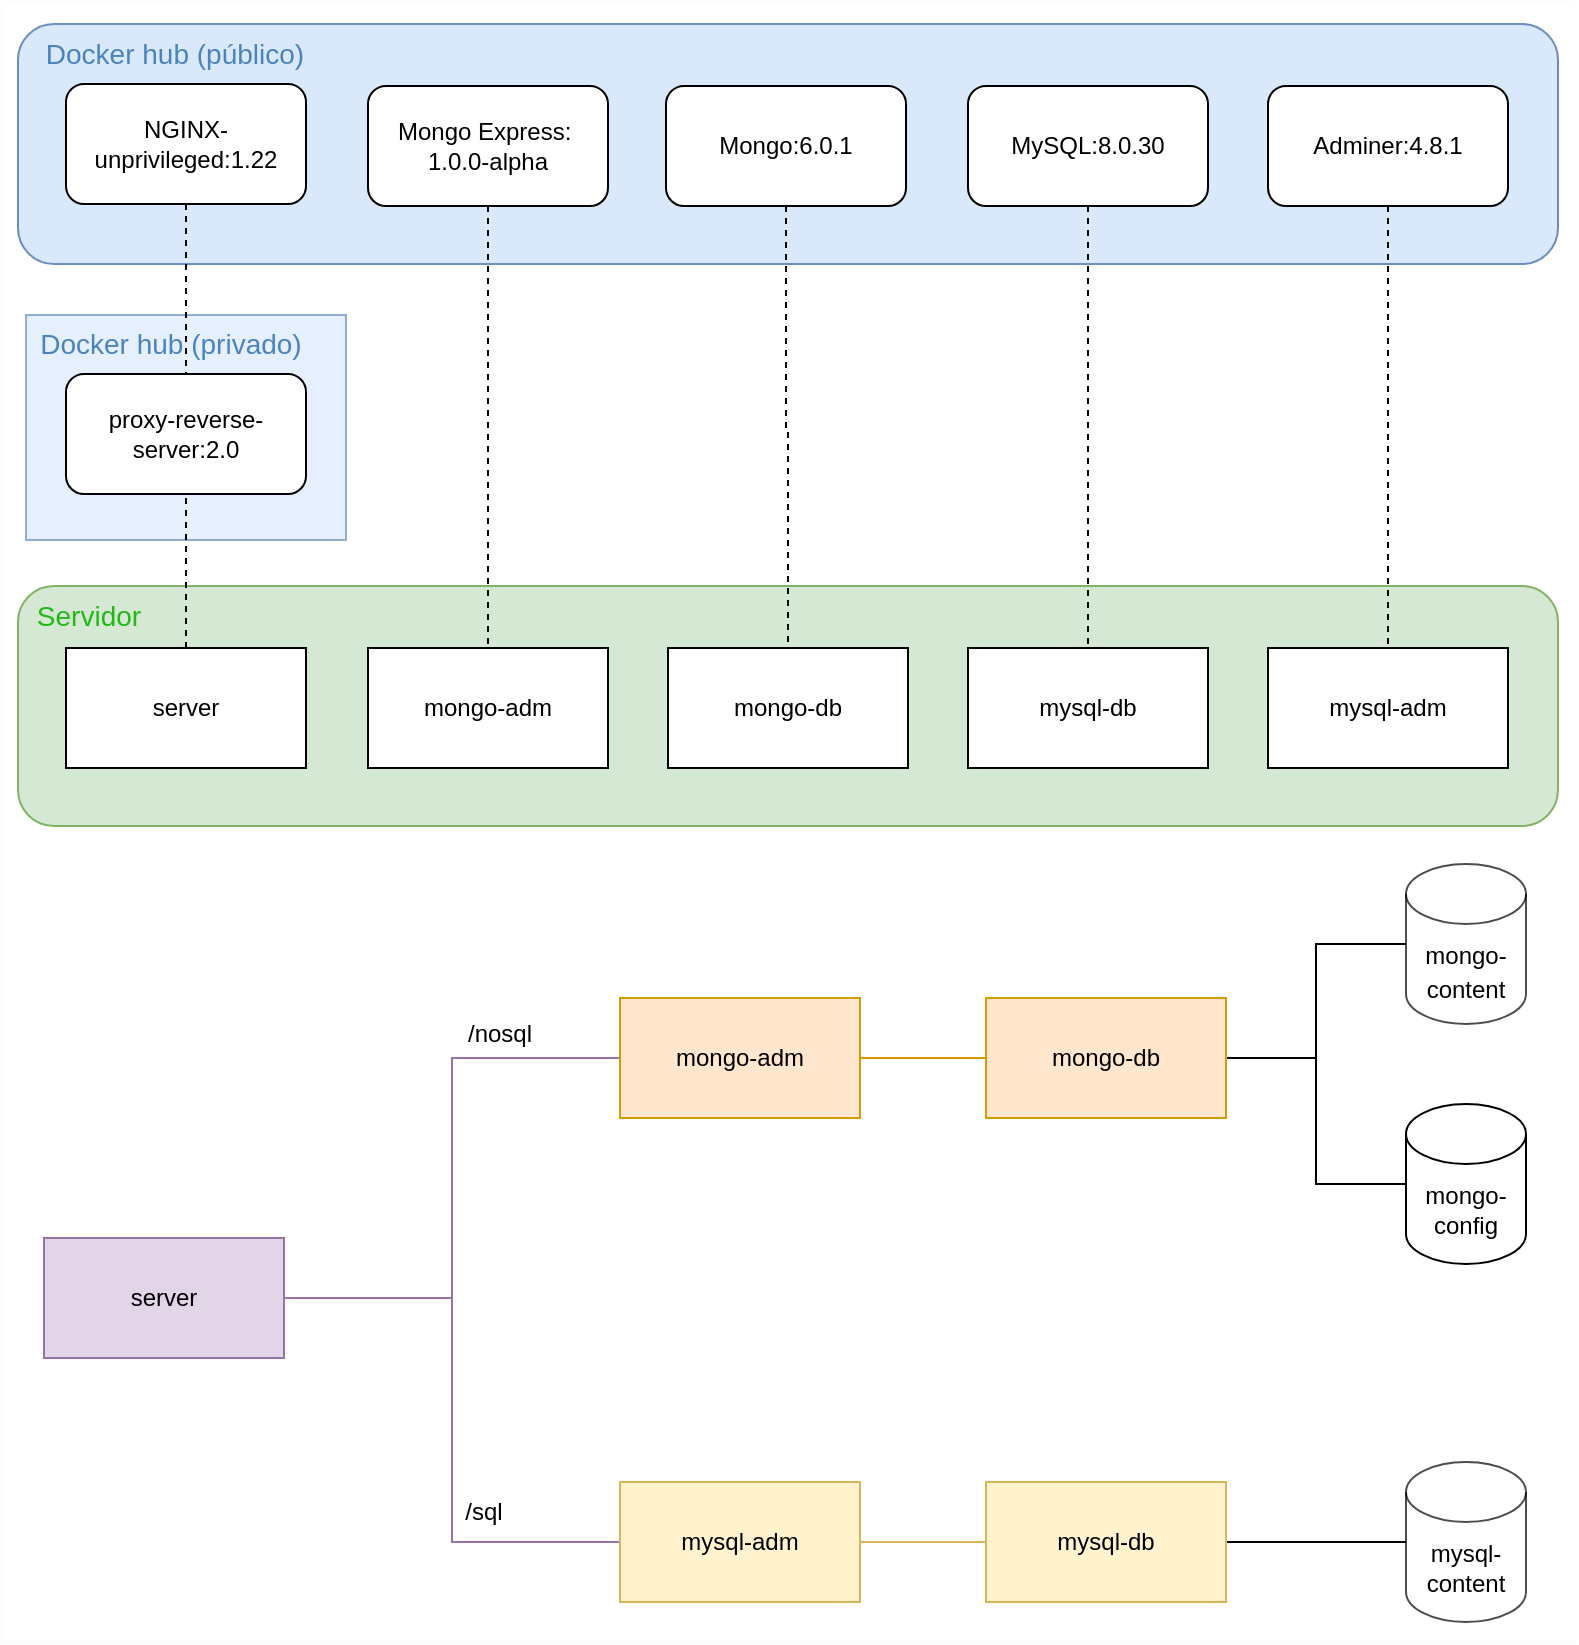 <mxfile version="20.4.0" type="device"><diagram id="Ygnp0a37fsV2spc4sxjX" name="Página-1"><mxGraphModel dx="3539" dy="1053" grid="1" gridSize="10" guides="1" tooltips="1" connect="1" arrows="1" fold="1" page="1" pageScale="1" pageWidth="827" pageHeight="1169" math="0" shadow="0"><root><mxCell id="0"/><mxCell id="1" parent="0"/><mxCell id="X-1yf67UXr2jABJZDoQc-18" value="" style="rounded=1;whiteSpace=wrap;html=1;fillColor=#dae8fc;strokeColor=#6c8ebf;" parent="1" vertex="1"><mxGeometry x="-1627" y="70" width="770" height="120" as="geometry"/></mxCell><mxCell id="X-1yf67UXr2jABJZDoQc-20" value="" style="rounded=1;whiteSpace=wrap;html=1;fillColor=#d5e8d4;strokeColor=#82b366;" parent="1" vertex="1"><mxGeometry x="-1627" y="351" width="770" height="120" as="geometry"/></mxCell><mxCell id="X-1yf67UXr2jABJZDoQc-23" value="mysql-adm" style="rounded=0;whiteSpace=wrap;html=1;" parent="1" vertex="1"><mxGeometry x="-1002" y="382" width="120" height="60" as="geometry"/></mxCell><mxCell id="X-1yf67UXr2jABJZDoQc-24" value="mongo-adm" style="rounded=0;whiteSpace=wrap;html=1;" parent="1" vertex="1"><mxGeometry x="-1452" y="382" width="120" height="60" as="geometry"/></mxCell><mxCell id="X-1yf67UXr2jABJZDoQc-25" value="mysql-db" style="rounded=0;whiteSpace=wrap;html=1;" parent="1" vertex="1"><mxGeometry x="-1152" y="382" width="120" height="60" as="geometry"/></mxCell><mxCell id="X-1yf67UXr2jABJZDoQc-26" value="mongo-db" style="rounded=0;whiteSpace=wrap;html=1;" parent="1" vertex="1"><mxGeometry x="-1302" y="382" width="120" height="60" as="geometry"/></mxCell><mxCell id="X-1yf67UXr2jABJZDoQc-73" style="edgeStyle=orthogonalEdgeStyle;rounded=0;orthogonalLoop=1;jettySize=auto;html=1;dashed=1;fontSize=14;fontColor=#AD9445;endArrow=none;endFill=0;" parent="1" source="X-1yf67UXr2jABJZDoQc-30" target="X-1yf67UXr2jABJZDoQc-26" edge="1"><mxGeometry relative="1" as="geometry"/></mxCell><mxCell id="X-1yf67UXr2jABJZDoQc-30" value="Mongo:6.0.1" style="rounded=1;whiteSpace=wrap;html=1;" parent="1" vertex="1"><mxGeometry x="-1303" y="101" width="120" height="60" as="geometry"/></mxCell><mxCell id="X-1yf67UXr2jABJZDoQc-72" style="edgeStyle=orthogonalEdgeStyle;rounded=0;orthogonalLoop=1;jettySize=auto;html=1;entryX=0.5;entryY=0;entryDx=0;entryDy=0;dashed=1;fontSize=14;fontColor=#AD9445;endArrow=none;endFill=0;" parent="1" source="X-1yf67UXr2jABJZDoQc-32" target="X-1yf67UXr2jABJZDoQc-24" edge="1"><mxGeometry relative="1" as="geometry"/></mxCell><mxCell id="X-1yf67UXr2jABJZDoQc-32" value="Mongo Express:&amp;nbsp; 1.0.0-alpha" style="rounded=1;whiteSpace=wrap;html=1;" parent="1" vertex="1"><mxGeometry x="-1452" y="101" width="120" height="60" as="geometry"/></mxCell><mxCell id="X-1yf67UXr2jABJZDoQc-74" style="edgeStyle=orthogonalEdgeStyle;rounded=0;orthogonalLoop=1;jettySize=auto;html=1;dashed=1;fontSize=14;fontColor=#AD9445;endArrow=none;endFill=0;" parent="1" source="X-1yf67UXr2jABJZDoQc-34" target="X-1yf67UXr2jABJZDoQc-25" edge="1"><mxGeometry relative="1" as="geometry"/></mxCell><mxCell id="X-1yf67UXr2jABJZDoQc-34" value="MySQL:8.0.30" style="rounded=1;whiteSpace=wrap;html=1;" parent="1" vertex="1"><mxGeometry x="-1152" y="101" width="120" height="60" as="geometry"/></mxCell><mxCell id="X-1yf67UXr2jABJZDoQc-75" style="edgeStyle=orthogonalEdgeStyle;rounded=0;orthogonalLoop=1;jettySize=auto;html=1;dashed=1;fontSize=14;fontColor=#AD9445;endArrow=none;endFill=0;" parent="1" source="X-1yf67UXr2jABJZDoQc-36" target="X-1yf67UXr2jABJZDoQc-23" edge="1"><mxGeometry relative="1" as="geometry"/></mxCell><mxCell id="X-1yf67UXr2jABJZDoQc-36" value="Adminer:4.8.1" style="rounded=1;whiteSpace=wrap;html=1;" parent="1" vertex="1"><mxGeometry x="-1002" y="101" width="120" height="60" as="geometry"/></mxCell><mxCell id="X-1yf67UXr2jABJZDoQc-43" style="edgeStyle=orthogonalEdgeStyle;rounded=0;orthogonalLoop=1;jettySize=auto;html=1;entryX=0;entryY=0.5;entryDx=0;entryDy=0;endArrow=none;endFill=0;fillColor=#e1d5e7;strokeColor=#9673a6;" parent="1" source="X-1yf67UXr2jABJZDoQc-38" target="X-1yf67UXr2jABJZDoQc-39" edge="1"><mxGeometry relative="1" as="geometry"/></mxCell><mxCell id="X-1yf67UXr2jABJZDoQc-44" style="edgeStyle=orthogonalEdgeStyle;rounded=0;orthogonalLoop=1;jettySize=auto;html=1;entryX=0;entryY=0.5;entryDx=0;entryDy=0;endArrow=none;endFill=0;fillColor=#e1d5e7;strokeColor=#9673a6;" parent="1" source="X-1yf67UXr2jABJZDoQc-38" target="X-1yf67UXr2jABJZDoQc-42" edge="1"><mxGeometry relative="1" as="geometry"/></mxCell><mxCell id="X-1yf67UXr2jABJZDoQc-38" value="server" style="rounded=0;whiteSpace=wrap;html=1;fillColor=#e1d5e7;strokeColor=#9673a6;" parent="1" vertex="1"><mxGeometry x="-1614" y="677" width="120" height="60" as="geometry"/></mxCell><mxCell id="X-1yf67UXr2jABJZDoQc-45" style="edgeStyle=orthogonalEdgeStyle;rounded=0;orthogonalLoop=1;jettySize=auto;html=1;endArrow=none;endFill=0;fillColor=#ffe6cc;strokeColor=#d79b00;" parent="1" source="X-1yf67UXr2jABJZDoQc-39" target="X-1yf67UXr2jABJZDoQc-40" edge="1"><mxGeometry relative="1" as="geometry"/></mxCell><mxCell id="X-1yf67UXr2jABJZDoQc-39" value="mongo-adm" style="rounded=0;whiteSpace=wrap;html=1;fillColor=#ffe6cc;strokeColor=#d79b00;" parent="1" vertex="1"><mxGeometry x="-1326" y="557" width="120" height="60" as="geometry"/></mxCell><mxCell id="X-1yf67UXr2jABJZDoQc-78" style="edgeStyle=orthogonalEdgeStyle;rounded=0;orthogonalLoop=1;jettySize=auto;html=1;fontSize=12;fontColor=#000000;endArrow=none;endFill=0;" parent="1" source="X-1yf67UXr2jABJZDoQc-40" target="X-1yf67UXr2jABJZDoQc-77" edge="1"><mxGeometry relative="1" as="geometry"/></mxCell><mxCell id="h_QsurB7pQFtnAZpfpJl-2" style="edgeStyle=orthogonalEdgeStyle;rounded=0;orthogonalLoop=1;jettySize=auto;html=1;entryX=0;entryY=0.5;entryDx=0;entryDy=0;entryPerimeter=0;endArrow=none;endFill=0;" parent="1" source="X-1yf67UXr2jABJZDoQc-40" target="h_QsurB7pQFtnAZpfpJl-1" edge="1"><mxGeometry relative="1" as="geometry"/></mxCell><mxCell id="X-1yf67UXr2jABJZDoQc-40" value="mongo-db" style="rounded=0;whiteSpace=wrap;html=1;fillColor=#ffe6cc;strokeColor=#d79b00;" parent="1" vertex="1"><mxGeometry x="-1143" y="557" width="120" height="60" as="geometry"/></mxCell><mxCell id="X-1yf67UXr2jABJZDoQc-80" style="edgeStyle=orthogonalEdgeStyle;rounded=0;orthogonalLoop=1;jettySize=auto;html=1;entryX=0;entryY=0.5;entryDx=0;entryDy=0;entryPerimeter=0;fontSize=12;fontColor=#000000;endArrow=none;endFill=0;" parent="1" source="X-1yf67UXr2jABJZDoQc-41" target="X-1yf67UXr2jABJZDoQc-79" edge="1"><mxGeometry relative="1" as="geometry"/></mxCell><mxCell id="X-1yf67UXr2jABJZDoQc-41" value="mysql-db" style="rounded=0;whiteSpace=wrap;html=1;fillColor=#fff2cc;strokeColor=#d6b656;" parent="1" vertex="1"><mxGeometry x="-1143" y="799" width="120" height="60" as="geometry"/></mxCell><mxCell id="X-1yf67UXr2jABJZDoQc-46" style="edgeStyle=orthogonalEdgeStyle;rounded=0;orthogonalLoop=1;jettySize=auto;html=1;endArrow=none;endFill=0;fillColor=#fff2cc;strokeColor=#d6b656;" parent="1" source="X-1yf67UXr2jABJZDoQc-42" target="X-1yf67UXr2jABJZDoQc-41" edge="1"><mxGeometry relative="1" as="geometry"/></mxCell><mxCell id="X-1yf67UXr2jABJZDoQc-42" value="mysql-adm" style="rounded=0;whiteSpace=wrap;html=1;fillColor=#fff2cc;strokeColor=#d6b656;" parent="1" vertex="1"><mxGeometry x="-1326" y="799" width="120" height="60" as="geometry"/></mxCell><mxCell id="X-1yf67UXr2jABJZDoQc-51" value="/nosql" style="text;html=1;align=center;verticalAlign=middle;whiteSpace=wrap;rounded=0;" parent="1" vertex="1"><mxGeometry x="-1416" y="560" width="60" height="30" as="geometry"/></mxCell><mxCell id="X-1yf67UXr2jABJZDoQc-52" value="/sql" style="text;html=1;align=center;verticalAlign=middle;whiteSpace=wrap;rounded=0;" parent="1" vertex="1"><mxGeometry x="-1424" y="799" width="60" height="30" as="geometry"/></mxCell><mxCell id="X-1yf67UXr2jABJZDoQc-53" value="&lt;span style=&quot;font-weight: normal;&quot;&gt;Docker hub (público)&lt;/span&gt;" style="text;html=1;strokeColor=none;fillColor=none;align=center;verticalAlign=middle;whiteSpace=wrap;rounded=0;fontColor=#4B84BD;fontStyle=1;fontSize=14;" parent="1" vertex="1"><mxGeometry x="-1628" y="70" width="159" height="30" as="geometry"/></mxCell><mxCell id="X-1yf67UXr2jABJZDoQc-54" value="&lt;font style=&quot;font-weight: normal;&quot;&gt;Servidor&lt;/font&gt;" style="text;html=1;strokeColor=none;fillColor=none;align=center;verticalAlign=middle;whiteSpace=wrap;rounded=0;fontColor=#23B818;fontStyle=1;fontSize=14;" parent="1" vertex="1"><mxGeometry x="-1626" y="351" width="69" height="30" as="geometry"/></mxCell><mxCell id="X-1yf67UXr2jABJZDoQc-64" value="" style="rounded=0;whiteSpace=wrap;html=1;fontSize=14;fillColor=#dae8fc;opacity=70;strokeColor=#6c8ebf;" parent="1" vertex="1"><mxGeometry x="-1623" y="215.5" width="160" height="112.5" as="geometry"/></mxCell><mxCell id="X-1yf67UXr2jABJZDoQc-65" value="proxy-reverse-server:2.0" style="rounded=1;whiteSpace=wrap;html=1;" parent="1" vertex="1"><mxGeometry x="-1603" y="245" width="120" height="60" as="geometry"/></mxCell><mxCell id="X-1yf67UXr2jABJZDoQc-66" value="&lt;span style=&quot;font-weight: normal;&quot;&gt;Docker hub (privado)&lt;/span&gt;" style="text;html=1;strokeColor=none;fillColor=none;align=center;verticalAlign=middle;whiteSpace=wrap;rounded=0;fontColor=#4B84BD;fontStyle=1;fontSize=14;" parent="1" vertex="1"><mxGeometry x="-1630" y="215" width="159" height="30" as="geometry"/></mxCell><mxCell id="X-1yf67UXr2jABJZDoQc-69" style="edgeStyle=orthogonalEdgeStyle;rounded=0;orthogonalLoop=1;jettySize=auto;html=1;entryX=0.5;entryY=1;entryDx=0;entryDy=0;dashed=1;fontSize=14;fontColor=#AD9445;endArrow=none;endFill=0;" parent="1" source="X-1yf67UXr2jABJZDoQc-68" target="X-1yf67UXr2jABJZDoQc-65" edge="1"><mxGeometry relative="1" as="geometry"/></mxCell><mxCell id="X-1yf67UXr2jABJZDoQc-68" value="server" style="rounded=0;whiteSpace=wrap;html=1;" parent="1" vertex="1"><mxGeometry x="-1603" y="382" width="120" height="60" as="geometry"/></mxCell><mxCell id="X-1yf67UXr2jABJZDoQc-71" style="edgeStyle=orthogonalEdgeStyle;rounded=0;orthogonalLoop=1;jettySize=auto;html=1;entryX=0.5;entryY=0;entryDx=0;entryDy=0;dashed=1;fontSize=14;fontColor=#AD9445;endArrow=none;endFill=0;" parent="1" source="X-1yf67UXr2jABJZDoQc-70" target="X-1yf67UXr2jABJZDoQc-65" edge="1"><mxGeometry relative="1" as="geometry"/></mxCell><mxCell id="X-1yf67UXr2jABJZDoQc-70" value="NGINX-unprivileged:1.22" style="rounded=1;whiteSpace=wrap;html=1;" parent="1" vertex="1"><mxGeometry x="-1603" y="100" width="120" height="60" as="geometry"/></mxCell><mxCell id="X-1yf67UXr2jABJZDoQc-77" value="&lt;font style=&quot;font-size: 12px;&quot; color=&quot;#000000&quot;&gt;mongo-content&lt;/font&gt;" style="shape=cylinder3;whiteSpace=wrap;html=1;boundedLbl=1;backgroundOutline=1;size=15;fontSize=14;fontColor=#23B818;fillColor=default;opacity=70;" parent="1" vertex="1"><mxGeometry x="-933" y="490" width="60" height="80" as="geometry"/></mxCell><mxCell id="X-1yf67UXr2jABJZDoQc-79" value="mysql-content" style="shape=cylinder3;whiteSpace=wrap;html=1;boundedLbl=1;backgroundOutline=1;size=15;fontSize=12;fontColor=#000000;fillColor=default;opacity=70;" parent="1" vertex="1"><mxGeometry x="-933" y="789" width="60" height="80" as="geometry"/></mxCell><mxCell id="h_QsurB7pQFtnAZpfpJl-1" value="mongo-config" style="shape=cylinder3;whiteSpace=wrap;html=1;boundedLbl=1;backgroundOutline=1;size=15;" parent="1" vertex="1"><mxGeometry x="-933" y="610" width="60" height="80" as="geometry"/></mxCell><mxCell id="h_QsurB7pQFtnAZpfpJl-3" value="" style="rounded=0;whiteSpace=wrap;html=1;fillColor=none;strokeColor=#FFFBFA;" parent="1" vertex="1"><mxGeometry x="-1635" y="59" width="787" height="820" as="geometry"/></mxCell></root></mxGraphModel></diagram></mxfile>
